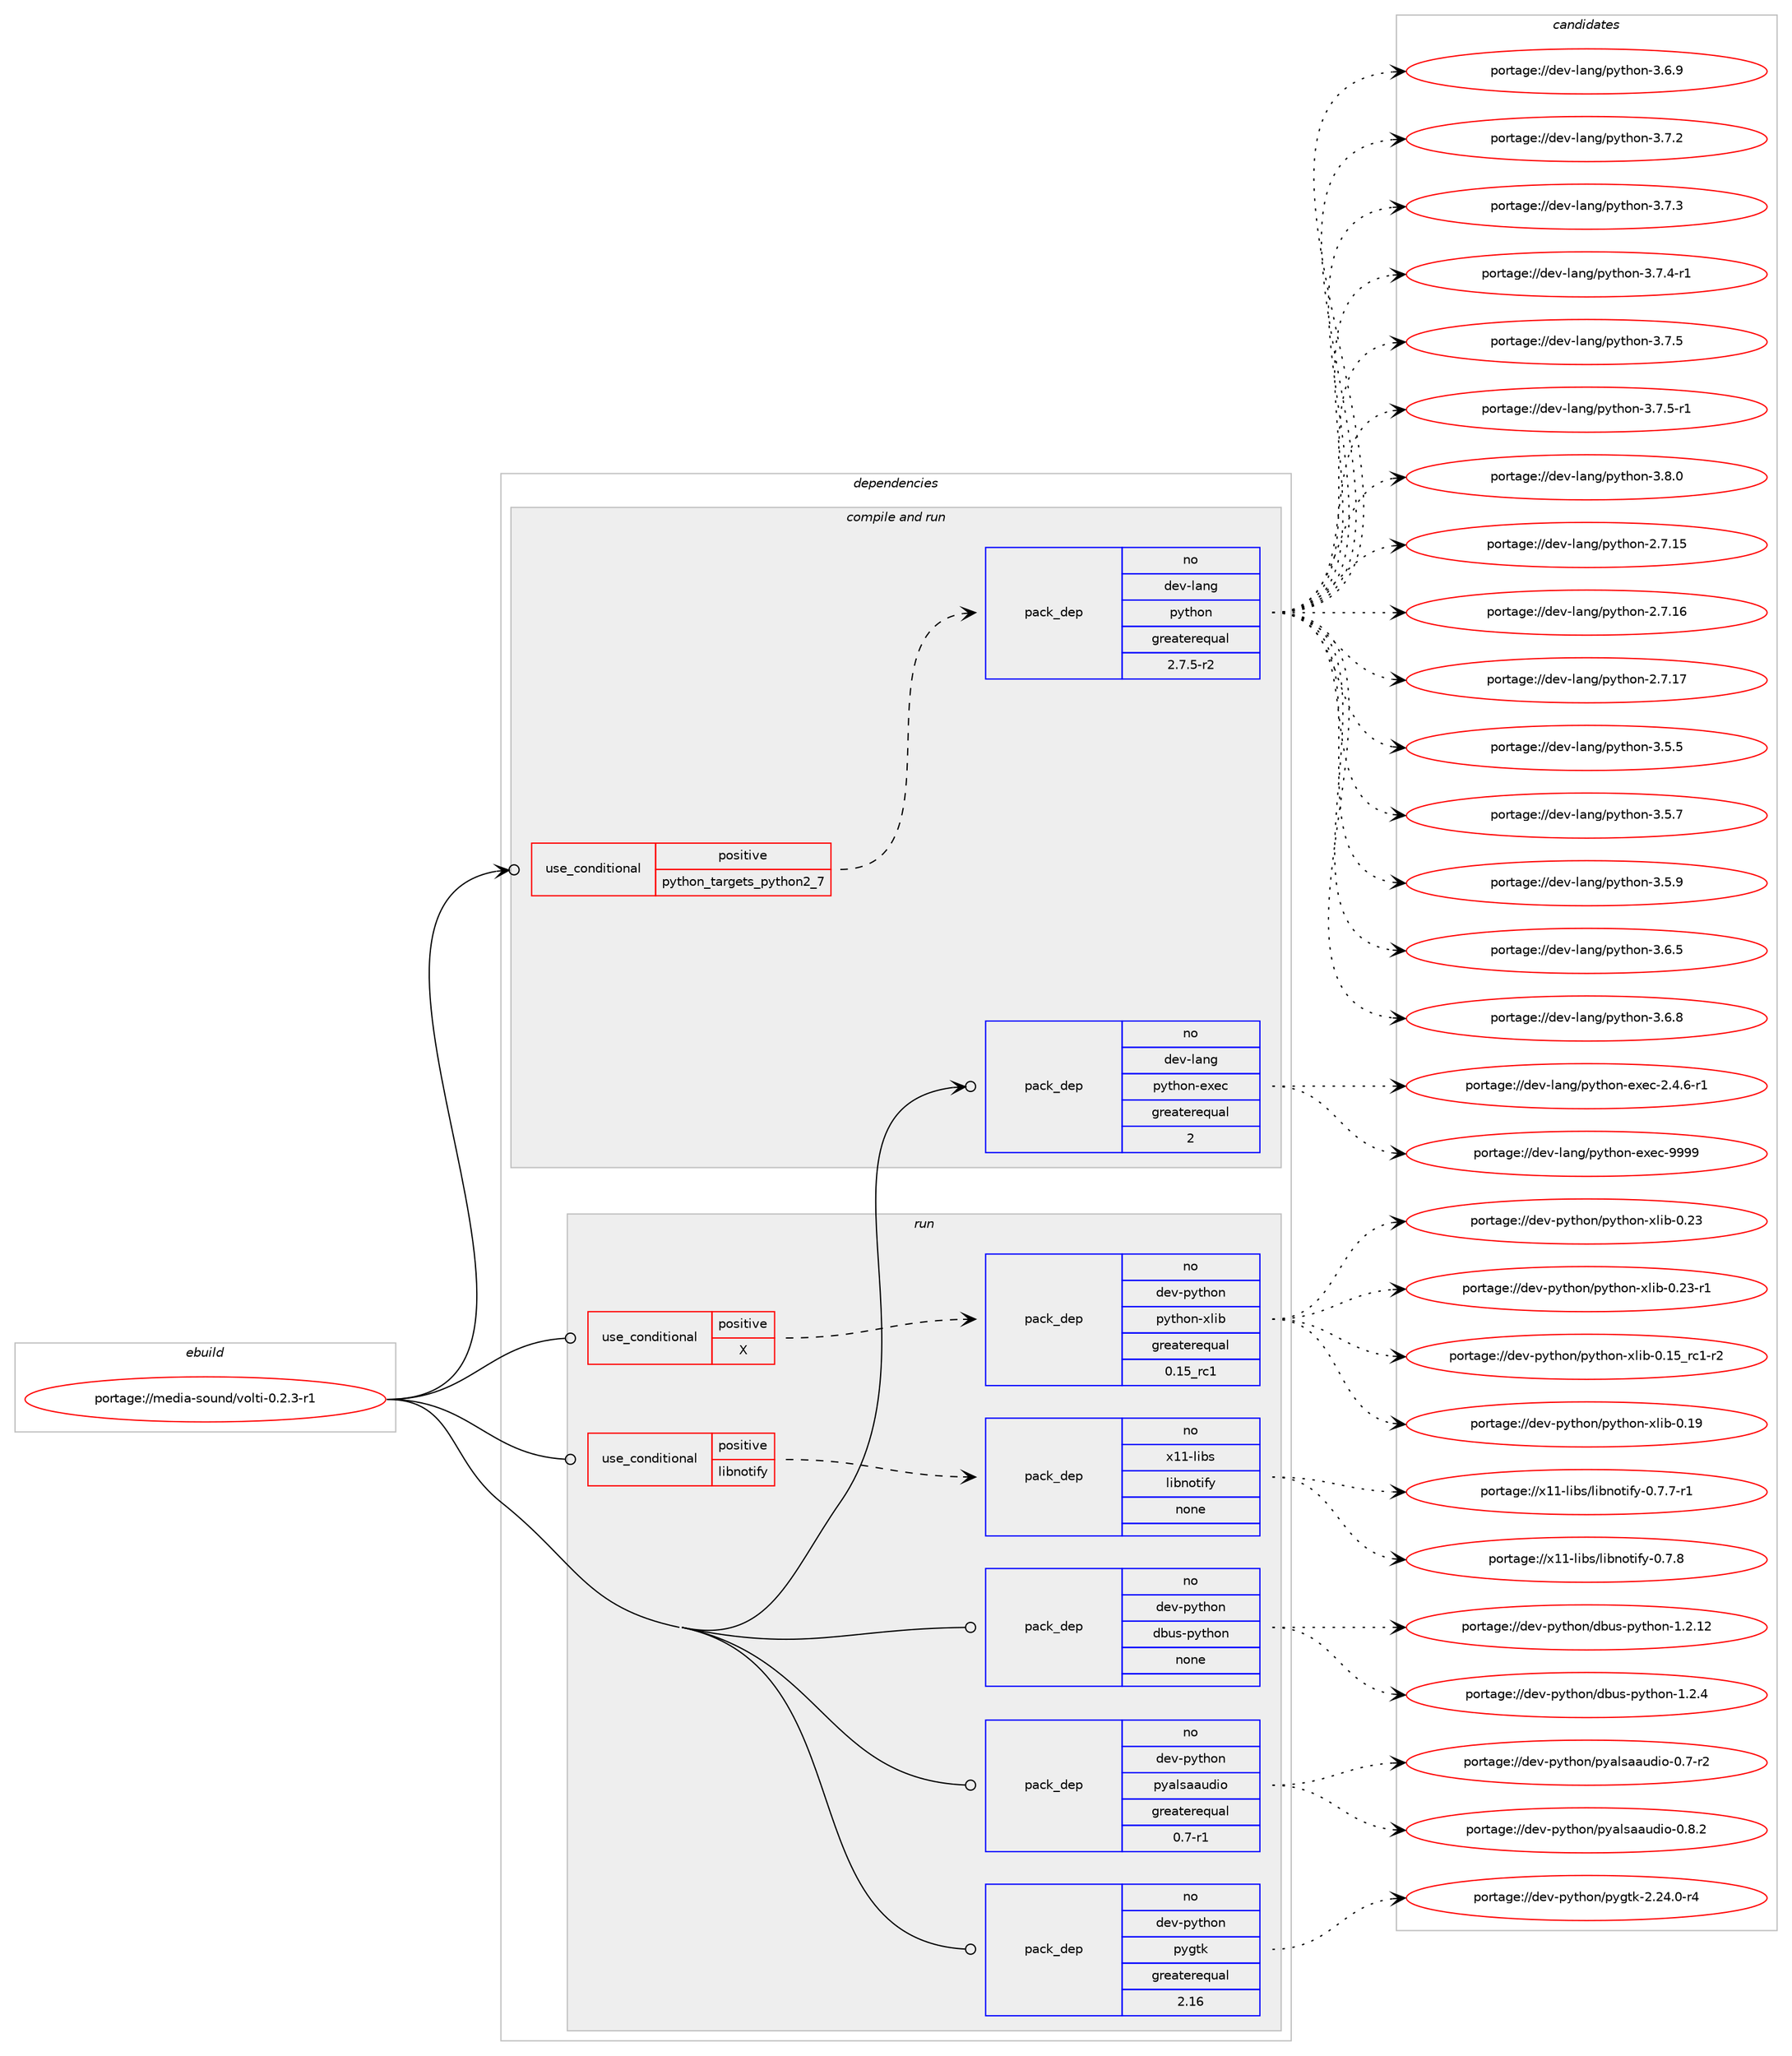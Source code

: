 digraph prolog {

# *************
# Graph options
# *************

newrank=true;
concentrate=true;
compound=true;
graph [rankdir=LR,fontname=Helvetica,fontsize=10,ranksep=1.5];#, ranksep=2.5, nodesep=0.2];
edge  [arrowhead=vee];
node  [fontname=Helvetica,fontsize=10];

# **********
# The ebuild
# **********

subgraph cluster_leftcol {
color=gray;
rank=same;
label=<<i>ebuild</i>>;
id [label="portage://media-sound/volti-0.2.3-r1", color=red, width=4, href="../media-sound/volti-0.2.3-r1.svg"];
}

# ****************
# The dependencies
# ****************

subgraph cluster_midcol {
color=gray;
label=<<i>dependencies</i>>;
subgraph cluster_compile {
fillcolor="#eeeeee";
style=filled;
label=<<i>compile</i>>;
}
subgraph cluster_compileandrun {
fillcolor="#eeeeee";
style=filled;
label=<<i>compile and run</i>>;
subgraph cond83735 {
dependency337119 [label=<<TABLE BORDER="0" CELLBORDER="1" CELLSPACING="0" CELLPADDING="4"><TR><TD ROWSPAN="3" CELLPADDING="10">use_conditional</TD></TR><TR><TD>positive</TD></TR><TR><TD>python_targets_python2_7</TD></TR></TABLE>>, shape=none, color=red];
subgraph pack247845 {
dependency337120 [label=<<TABLE BORDER="0" CELLBORDER="1" CELLSPACING="0" CELLPADDING="4" WIDTH="220"><TR><TD ROWSPAN="6" CELLPADDING="30">pack_dep</TD></TR><TR><TD WIDTH="110">no</TD></TR><TR><TD>dev-lang</TD></TR><TR><TD>python</TD></TR><TR><TD>greaterequal</TD></TR><TR><TD>2.7.5-r2</TD></TR></TABLE>>, shape=none, color=blue];
}
dependency337119:e -> dependency337120:w [weight=20,style="dashed",arrowhead="vee"];
}
id:e -> dependency337119:w [weight=20,style="solid",arrowhead="odotvee"];
subgraph pack247846 {
dependency337121 [label=<<TABLE BORDER="0" CELLBORDER="1" CELLSPACING="0" CELLPADDING="4" WIDTH="220"><TR><TD ROWSPAN="6" CELLPADDING="30">pack_dep</TD></TR><TR><TD WIDTH="110">no</TD></TR><TR><TD>dev-lang</TD></TR><TR><TD>python-exec</TD></TR><TR><TD>greaterequal</TD></TR><TR><TD>2</TD></TR></TABLE>>, shape=none, color=blue];
}
id:e -> dependency337121:w [weight=20,style="solid",arrowhead="odotvee"];
}
subgraph cluster_run {
fillcolor="#eeeeee";
style=filled;
label=<<i>run</i>>;
subgraph cond83736 {
dependency337122 [label=<<TABLE BORDER="0" CELLBORDER="1" CELLSPACING="0" CELLPADDING="4"><TR><TD ROWSPAN="3" CELLPADDING="10">use_conditional</TD></TR><TR><TD>positive</TD></TR><TR><TD>X</TD></TR></TABLE>>, shape=none, color=red];
subgraph pack247847 {
dependency337123 [label=<<TABLE BORDER="0" CELLBORDER="1" CELLSPACING="0" CELLPADDING="4" WIDTH="220"><TR><TD ROWSPAN="6" CELLPADDING="30">pack_dep</TD></TR><TR><TD WIDTH="110">no</TD></TR><TR><TD>dev-python</TD></TR><TR><TD>python-xlib</TD></TR><TR><TD>greaterequal</TD></TR><TR><TD>0.15_rc1</TD></TR></TABLE>>, shape=none, color=blue];
}
dependency337122:e -> dependency337123:w [weight=20,style="dashed",arrowhead="vee"];
}
id:e -> dependency337122:w [weight=20,style="solid",arrowhead="odot"];
subgraph cond83737 {
dependency337124 [label=<<TABLE BORDER="0" CELLBORDER="1" CELLSPACING="0" CELLPADDING="4"><TR><TD ROWSPAN="3" CELLPADDING="10">use_conditional</TD></TR><TR><TD>positive</TD></TR><TR><TD>libnotify</TD></TR></TABLE>>, shape=none, color=red];
subgraph pack247848 {
dependency337125 [label=<<TABLE BORDER="0" CELLBORDER="1" CELLSPACING="0" CELLPADDING="4" WIDTH="220"><TR><TD ROWSPAN="6" CELLPADDING="30">pack_dep</TD></TR><TR><TD WIDTH="110">no</TD></TR><TR><TD>x11-libs</TD></TR><TR><TD>libnotify</TD></TR><TR><TD>none</TD></TR><TR><TD></TD></TR></TABLE>>, shape=none, color=blue];
}
dependency337124:e -> dependency337125:w [weight=20,style="dashed",arrowhead="vee"];
}
id:e -> dependency337124:w [weight=20,style="solid",arrowhead="odot"];
subgraph pack247849 {
dependency337126 [label=<<TABLE BORDER="0" CELLBORDER="1" CELLSPACING="0" CELLPADDING="4" WIDTH="220"><TR><TD ROWSPAN="6" CELLPADDING="30">pack_dep</TD></TR><TR><TD WIDTH="110">no</TD></TR><TR><TD>dev-python</TD></TR><TR><TD>dbus-python</TD></TR><TR><TD>none</TD></TR><TR><TD></TD></TR></TABLE>>, shape=none, color=blue];
}
id:e -> dependency337126:w [weight=20,style="solid",arrowhead="odot"];
subgraph pack247850 {
dependency337127 [label=<<TABLE BORDER="0" CELLBORDER="1" CELLSPACING="0" CELLPADDING="4" WIDTH="220"><TR><TD ROWSPAN="6" CELLPADDING="30">pack_dep</TD></TR><TR><TD WIDTH="110">no</TD></TR><TR><TD>dev-python</TD></TR><TR><TD>pyalsaaudio</TD></TR><TR><TD>greaterequal</TD></TR><TR><TD>0.7-r1</TD></TR></TABLE>>, shape=none, color=blue];
}
id:e -> dependency337127:w [weight=20,style="solid",arrowhead="odot"];
subgraph pack247851 {
dependency337128 [label=<<TABLE BORDER="0" CELLBORDER="1" CELLSPACING="0" CELLPADDING="4" WIDTH="220"><TR><TD ROWSPAN="6" CELLPADDING="30">pack_dep</TD></TR><TR><TD WIDTH="110">no</TD></TR><TR><TD>dev-python</TD></TR><TR><TD>pygtk</TD></TR><TR><TD>greaterequal</TD></TR><TR><TD>2.16</TD></TR></TABLE>>, shape=none, color=blue];
}
id:e -> dependency337128:w [weight=20,style="solid",arrowhead="odot"];
}
}

# **************
# The candidates
# **************

subgraph cluster_choices {
rank=same;
color=gray;
label=<<i>candidates</i>>;

subgraph choice247845 {
color=black;
nodesep=1;
choiceportage10010111845108971101034711212111610411111045504655464953 [label="portage://dev-lang/python-2.7.15", color=red, width=4,href="../dev-lang/python-2.7.15.svg"];
choiceportage10010111845108971101034711212111610411111045504655464954 [label="portage://dev-lang/python-2.7.16", color=red, width=4,href="../dev-lang/python-2.7.16.svg"];
choiceportage10010111845108971101034711212111610411111045504655464955 [label="portage://dev-lang/python-2.7.17", color=red, width=4,href="../dev-lang/python-2.7.17.svg"];
choiceportage100101118451089711010347112121116104111110455146534653 [label="portage://dev-lang/python-3.5.5", color=red, width=4,href="../dev-lang/python-3.5.5.svg"];
choiceportage100101118451089711010347112121116104111110455146534655 [label="portage://dev-lang/python-3.5.7", color=red, width=4,href="../dev-lang/python-3.5.7.svg"];
choiceportage100101118451089711010347112121116104111110455146534657 [label="portage://dev-lang/python-3.5.9", color=red, width=4,href="../dev-lang/python-3.5.9.svg"];
choiceportage100101118451089711010347112121116104111110455146544653 [label="portage://dev-lang/python-3.6.5", color=red, width=4,href="../dev-lang/python-3.6.5.svg"];
choiceportage100101118451089711010347112121116104111110455146544656 [label="portage://dev-lang/python-3.6.8", color=red, width=4,href="../dev-lang/python-3.6.8.svg"];
choiceportage100101118451089711010347112121116104111110455146544657 [label="portage://dev-lang/python-3.6.9", color=red, width=4,href="../dev-lang/python-3.6.9.svg"];
choiceportage100101118451089711010347112121116104111110455146554650 [label="portage://dev-lang/python-3.7.2", color=red, width=4,href="../dev-lang/python-3.7.2.svg"];
choiceportage100101118451089711010347112121116104111110455146554651 [label="portage://dev-lang/python-3.7.3", color=red, width=4,href="../dev-lang/python-3.7.3.svg"];
choiceportage1001011184510897110103471121211161041111104551465546524511449 [label="portage://dev-lang/python-3.7.4-r1", color=red, width=4,href="../dev-lang/python-3.7.4-r1.svg"];
choiceportage100101118451089711010347112121116104111110455146554653 [label="portage://dev-lang/python-3.7.5", color=red, width=4,href="../dev-lang/python-3.7.5.svg"];
choiceportage1001011184510897110103471121211161041111104551465546534511449 [label="portage://dev-lang/python-3.7.5-r1", color=red, width=4,href="../dev-lang/python-3.7.5-r1.svg"];
choiceportage100101118451089711010347112121116104111110455146564648 [label="portage://dev-lang/python-3.8.0", color=red, width=4,href="../dev-lang/python-3.8.0.svg"];
dependency337120:e -> choiceportage10010111845108971101034711212111610411111045504655464953:w [style=dotted,weight="100"];
dependency337120:e -> choiceportage10010111845108971101034711212111610411111045504655464954:w [style=dotted,weight="100"];
dependency337120:e -> choiceportage10010111845108971101034711212111610411111045504655464955:w [style=dotted,weight="100"];
dependency337120:e -> choiceportage100101118451089711010347112121116104111110455146534653:w [style=dotted,weight="100"];
dependency337120:e -> choiceportage100101118451089711010347112121116104111110455146534655:w [style=dotted,weight="100"];
dependency337120:e -> choiceportage100101118451089711010347112121116104111110455146534657:w [style=dotted,weight="100"];
dependency337120:e -> choiceportage100101118451089711010347112121116104111110455146544653:w [style=dotted,weight="100"];
dependency337120:e -> choiceportage100101118451089711010347112121116104111110455146544656:w [style=dotted,weight="100"];
dependency337120:e -> choiceportage100101118451089711010347112121116104111110455146544657:w [style=dotted,weight="100"];
dependency337120:e -> choiceportage100101118451089711010347112121116104111110455146554650:w [style=dotted,weight="100"];
dependency337120:e -> choiceportage100101118451089711010347112121116104111110455146554651:w [style=dotted,weight="100"];
dependency337120:e -> choiceportage1001011184510897110103471121211161041111104551465546524511449:w [style=dotted,weight="100"];
dependency337120:e -> choiceportage100101118451089711010347112121116104111110455146554653:w [style=dotted,weight="100"];
dependency337120:e -> choiceportage1001011184510897110103471121211161041111104551465546534511449:w [style=dotted,weight="100"];
dependency337120:e -> choiceportage100101118451089711010347112121116104111110455146564648:w [style=dotted,weight="100"];
}
subgraph choice247846 {
color=black;
nodesep=1;
choiceportage10010111845108971101034711212111610411111045101120101994550465246544511449 [label="portage://dev-lang/python-exec-2.4.6-r1", color=red, width=4,href="../dev-lang/python-exec-2.4.6-r1.svg"];
choiceportage10010111845108971101034711212111610411111045101120101994557575757 [label="portage://dev-lang/python-exec-9999", color=red, width=4,href="../dev-lang/python-exec-9999.svg"];
dependency337121:e -> choiceportage10010111845108971101034711212111610411111045101120101994550465246544511449:w [style=dotted,weight="100"];
dependency337121:e -> choiceportage10010111845108971101034711212111610411111045101120101994557575757:w [style=dotted,weight="100"];
}
subgraph choice247847 {
color=black;
nodesep=1;
choiceportage1001011184511212111610411111047112121116104111110451201081059845484649539511499494511450 [label="portage://dev-python/python-xlib-0.15_rc1-r2", color=red, width=4,href="../dev-python/python-xlib-0.15_rc1-r2.svg"];
choiceportage100101118451121211161041111104711212111610411111045120108105984548464957 [label="portage://dev-python/python-xlib-0.19", color=red, width=4,href="../dev-python/python-xlib-0.19.svg"];
choiceportage100101118451121211161041111104711212111610411111045120108105984548465051 [label="portage://dev-python/python-xlib-0.23", color=red, width=4,href="../dev-python/python-xlib-0.23.svg"];
choiceportage1001011184511212111610411111047112121116104111110451201081059845484650514511449 [label="portage://dev-python/python-xlib-0.23-r1", color=red, width=4,href="../dev-python/python-xlib-0.23-r1.svg"];
dependency337123:e -> choiceportage1001011184511212111610411111047112121116104111110451201081059845484649539511499494511450:w [style=dotted,weight="100"];
dependency337123:e -> choiceportage100101118451121211161041111104711212111610411111045120108105984548464957:w [style=dotted,weight="100"];
dependency337123:e -> choiceportage100101118451121211161041111104711212111610411111045120108105984548465051:w [style=dotted,weight="100"];
dependency337123:e -> choiceportage1001011184511212111610411111047112121116104111110451201081059845484650514511449:w [style=dotted,weight="100"];
}
subgraph choice247848 {
color=black;
nodesep=1;
choiceportage1204949451081059811547108105981101111161051021214548465546554511449 [label="portage://x11-libs/libnotify-0.7.7-r1", color=red, width=4,href="../x11-libs/libnotify-0.7.7-r1.svg"];
choiceportage120494945108105981154710810598110111116105102121454846554656 [label="portage://x11-libs/libnotify-0.7.8", color=red, width=4,href="../x11-libs/libnotify-0.7.8.svg"];
dependency337125:e -> choiceportage1204949451081059811547108105981101111161051021214548465546554511449:w [style=dotted,weight="100"];
dependency337125:e -> choiceportage120494945108105981154710810598110111116105102121454846554656:w [style=dotted,weight="100"];
}
subgraph choice247849 {
color=black;
nodesep=1;
choiceportage1001011184511212111610411111047100981171154511212111610411111045494650464950 [label="portage://dev-python/dbus-python-1.2.12", color=red, width=4,href="../dev-python/dbus-python-1.2.12.svg"];
choiceportage10010111845112121116104111110471009811711545112121116104111110454946504652 [label="portage://dev-python/dbus-python-1.2.4", color=red, width=4,href="../dev-python/dbus-python-1.2.4.svg"];
dependency337126:e -> choiceportage1001011184511212111610411111047100981171154511212111610411111045494650464950:w [style=dotted,weight="100"];
dependency337126:e -> choiceportage10010111845112121116104111110471009811711545112121116104111110454946504652:w [style=dotted,weight="100"];
}
subgraph choice247850 {
color=black;
nodesep=1;
choiceportage1001011184511212111610411111047112121971081159797117100105111454846554511450 [label="portage://dev-python/pyalsaaudio-0.7-r2", color=red, width=4,href="../dev-python/pyalsaaudio-0.7-r2.svg"];
choiceportage1001011184511212111610411111047112121971081159797117100105111454846564650 [label="portage://dev-python/pyalsaaudio-0.8.2", color=red, width=4,href="../dev-python/pyalsaaudio-0.8.2.svg"];
dependency337127:e -> choiceportage1001011184511212111610411111047112121971081159797117100105111454846554511450:w [style=dotted,weight="100"];
dependency337127:e -> choiceportage1001011184511212111610411111047112121971081159797117100105111454846564650:w [style=dotted,weight="100"];
}
subgraph choice247851 {
color=black;
nodesep=1;
choiceportage1001011184511212111610411111047112121103116107455046505246484511452 [label="portage://dev-python/pygtk-2.24.0-r4", color=red, width=4,href="../dev-python/pygtk-2.24.0-r4.svg"];
dependency337128:e -> choiceportage1001011184511212111610411111047112121103116107455046505246484511452:w [style=dotted,weight="100"];
}
}

}
